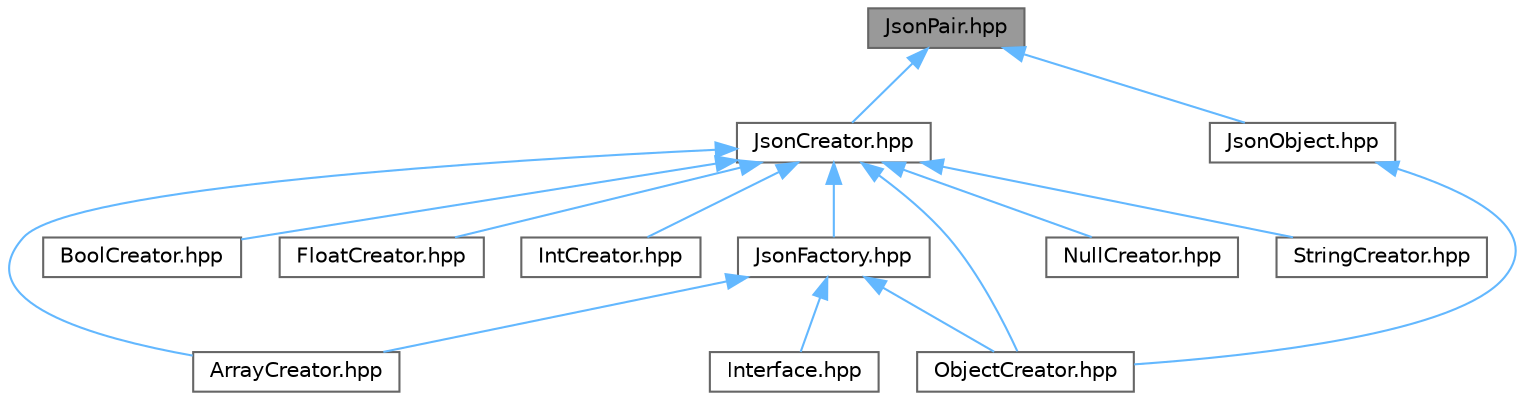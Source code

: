 digraph "JsonPair.hpp"
{
 // LATEX_PDF_SIZE
  bgcolor="transparent";
  edge [fontname=Helvetica,fontsize=10,labelfontname=Helvetica,labelfontsize=10];
  node [fontname=Helvetica,fontsize=10,shape=box,height=0.2,width=0.4];
  Node1 [id="Node000001",label="JsonPair.hpp",height=0.2,width=0.4,color="gray40", fillcolor="grey60", style="filled", fontcolor="black",tooltip=" "];
  Node1 -> Node2 [id="edge1_Node000001_Node000002",dir="back",color="steelblue1",style="solid",tooltip=" "];
  Node2 [id="Node000002",label="JsonCreator.hpp",height=0.2,width=0.4,color="grey40", fillcolor="white", style="filled",URL="$JsonCreator_8hpp.html",tooltip=" "];
  Node2 -> Node3 [id="edge2_Node000002_Node000003",dir="back",color="steelblue1",style="solid",tooltip=" "];
  Node3 [id="Node000003",label="ArrayCreator.hpp",height=0.2,width=0.4,color="grey40", fillcolor="white", style="filled",URL="$ArrayCreator_8hpp.html",tooltip=" "];
  Node2 -> Node4 [id="edge3_Node000002_Node000004",dir="back",color="steelblue1",style="solid",tooltip=" "];
  Node4 [id="Node000004",label="BoolCreator.hpp",height=0.2,width=0.4,color="grey40", fillcolor="white", style="filled",URL="$BoolCreator_8hpp.html",tooltip=" "];
  Node2 -> Node5 [id="edge4_Node000002_Node000005",dir="back",color="steelblue1",style="solid",tooltip=" "];
  Node5 [id="Node000005",label="FloatCreator.hpp",height=0.2,width=0.4,color="grey40", fillcolor="white", style="filled",URL="$FloatCreator_8hpp.html",tooltip=" "];
  Node2 -> Node6 [id="edge5_Node000002_Node000006",dir="back",color="steelblue1",style="solid",tooltip=" "];
  Node6 [id="Node000006",label="IntCreator.hpp",height=0.2,width=0.4,color="grey40", fillcolor="white", style="filled",URL="$IntCreator_8hpp.html",tooltip=" "];
  Node2 -> Node7 [id="edge6_Node000002_Node000007",dir="back",color="steelblue1",style="solid",tooltip=" "];
  Node7 [id="Node000007",label="JsonFactory.hpp",height=0.2,width=0.4,color="grey40", fillcolor="white", style="filled",URL="$JsonFactory_8hpp.html",tooltip=" "];
  Node7 -> Node3 [id="edge7_Node000007_Node000003",dir="back",color="steelblue1",style="solid",tooltip=" "];
  Node7 -> Node8 [id="edge8_Node000007_Node000008",dir="back",color="steelblue1",style="solid",tooltip=" "];
  Node8 [id="Node000008",label="Interface.hpp",height=0.2,width=0.4,color="grey40", fillcolor="white", style="filled",URL="$Interface_8hpp.html",tooltip=" "];
  Node7 -> Node9 [id="edge9_Node000007_Node000009",dir="back",color="steelblue1",style="solid",tooltip=" "];
  Node9 [id="Node000009",label="ObjectCreator.hpp",height=0.2,width=0.4,color="grey40", fillcolor="white", style="filled",URL="$ObjectCreator_8hpp.html",tooltip=" "];
  Node2 -> Node10 [id="edge10_Node000002_Node000010",dir="back",color="steelblue1",style="solid",tooltip=" "];
  Node10 [id="Node000010",label="NullCreator.hpp",height=0.2,width=0.4,color="grey40", fillcolor="white", style="filled",URL="$NullCreator_8hpp.html",tooltip=" "];
  Node2 -> Node9 [id="edge11_Node000002_Node000009",dir="back",color="steelblue1",style="solid",tooltip=" "];
  Node2 -> Node11 [id="edge12_Node000002_Node000011",dir="back",color="steelblue1",style="solid",tooltip=" "];
  Node11 [id="Node000011",label="StringCreator.hpp",height=0.2,width=0.4,color="grey40", fillcolor="white", style="filled",URL="$StringCreator_8hpp.html",tooltip=" "];
  Node1 -> Node12 [id="edge13_Node000001_Node000012",dir="back",color="steelblue1",style="solid",tooltip=" "];
  Node12 [id="Node000012",label="JsonObject.hpp",height=0.2,width=0.4,color="grey40", fillcolor="white", style="filled",URL="$JsonObject_8hpp.html",tooltip=" "];
  Node12 -> Node9 [id="edge14_Node000012_Node000009",dir="back",color="steelblue1",style="solid",tooltip=" "];
}
